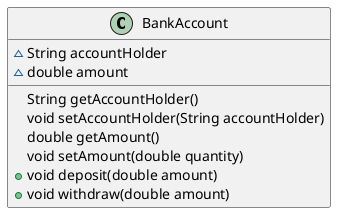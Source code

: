@startuml
class BankAccount {
  ~ String accountHolder
  ~ double amount
  String getAccountHolder()
  void setAccountHolder(String accountHolder)
  double getAmount()
  void setAmount(double quantity)
  + void deposit(double amount)
  + void withdraw(double amount)
}
@enduml